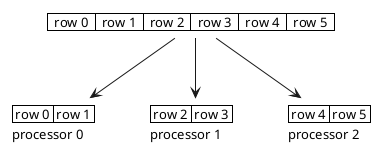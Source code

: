 @startuml
<style>
note {
    backgroundcolor white
    shadowing 0
    linecolor transparent
}
</style>
note as grid
    |  row 0  |  row 1  |  row 2  |  row 3  |  row 4  |  row 5  |
end note

note as grid0
    | row 0 | row 1 |
    processor 0
end note
note as grid1
    | row 2 | row 3 |
    processor 1
end note
note as grid2
    | row 4 | row 5 |
    processor 2
end note
grid --> grid0
grid --> grid1
grid --> grid2

@enduml